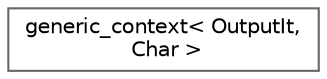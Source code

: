 digraph "类继承关系图"
{
 // LATEX_PDF_SIZE
  bgcolor="transparent";
  edge [fontname=Helvetica,fontsize=10,labelfontname=Helvetica,labelfontsize=10];
  node [fontname=Helvetica,fontsize=10,shape=box,height=0.2,width=0.4];
  rankdir="LR";
  Node0 [id="Node000000",label="generic_context\< OutputIt,\l Char \>",height=0.2,width=0.4,color="grey40", fillcolor="white", style="filled",URL="$classgeneric__context.html",tooltip=" "];
}
